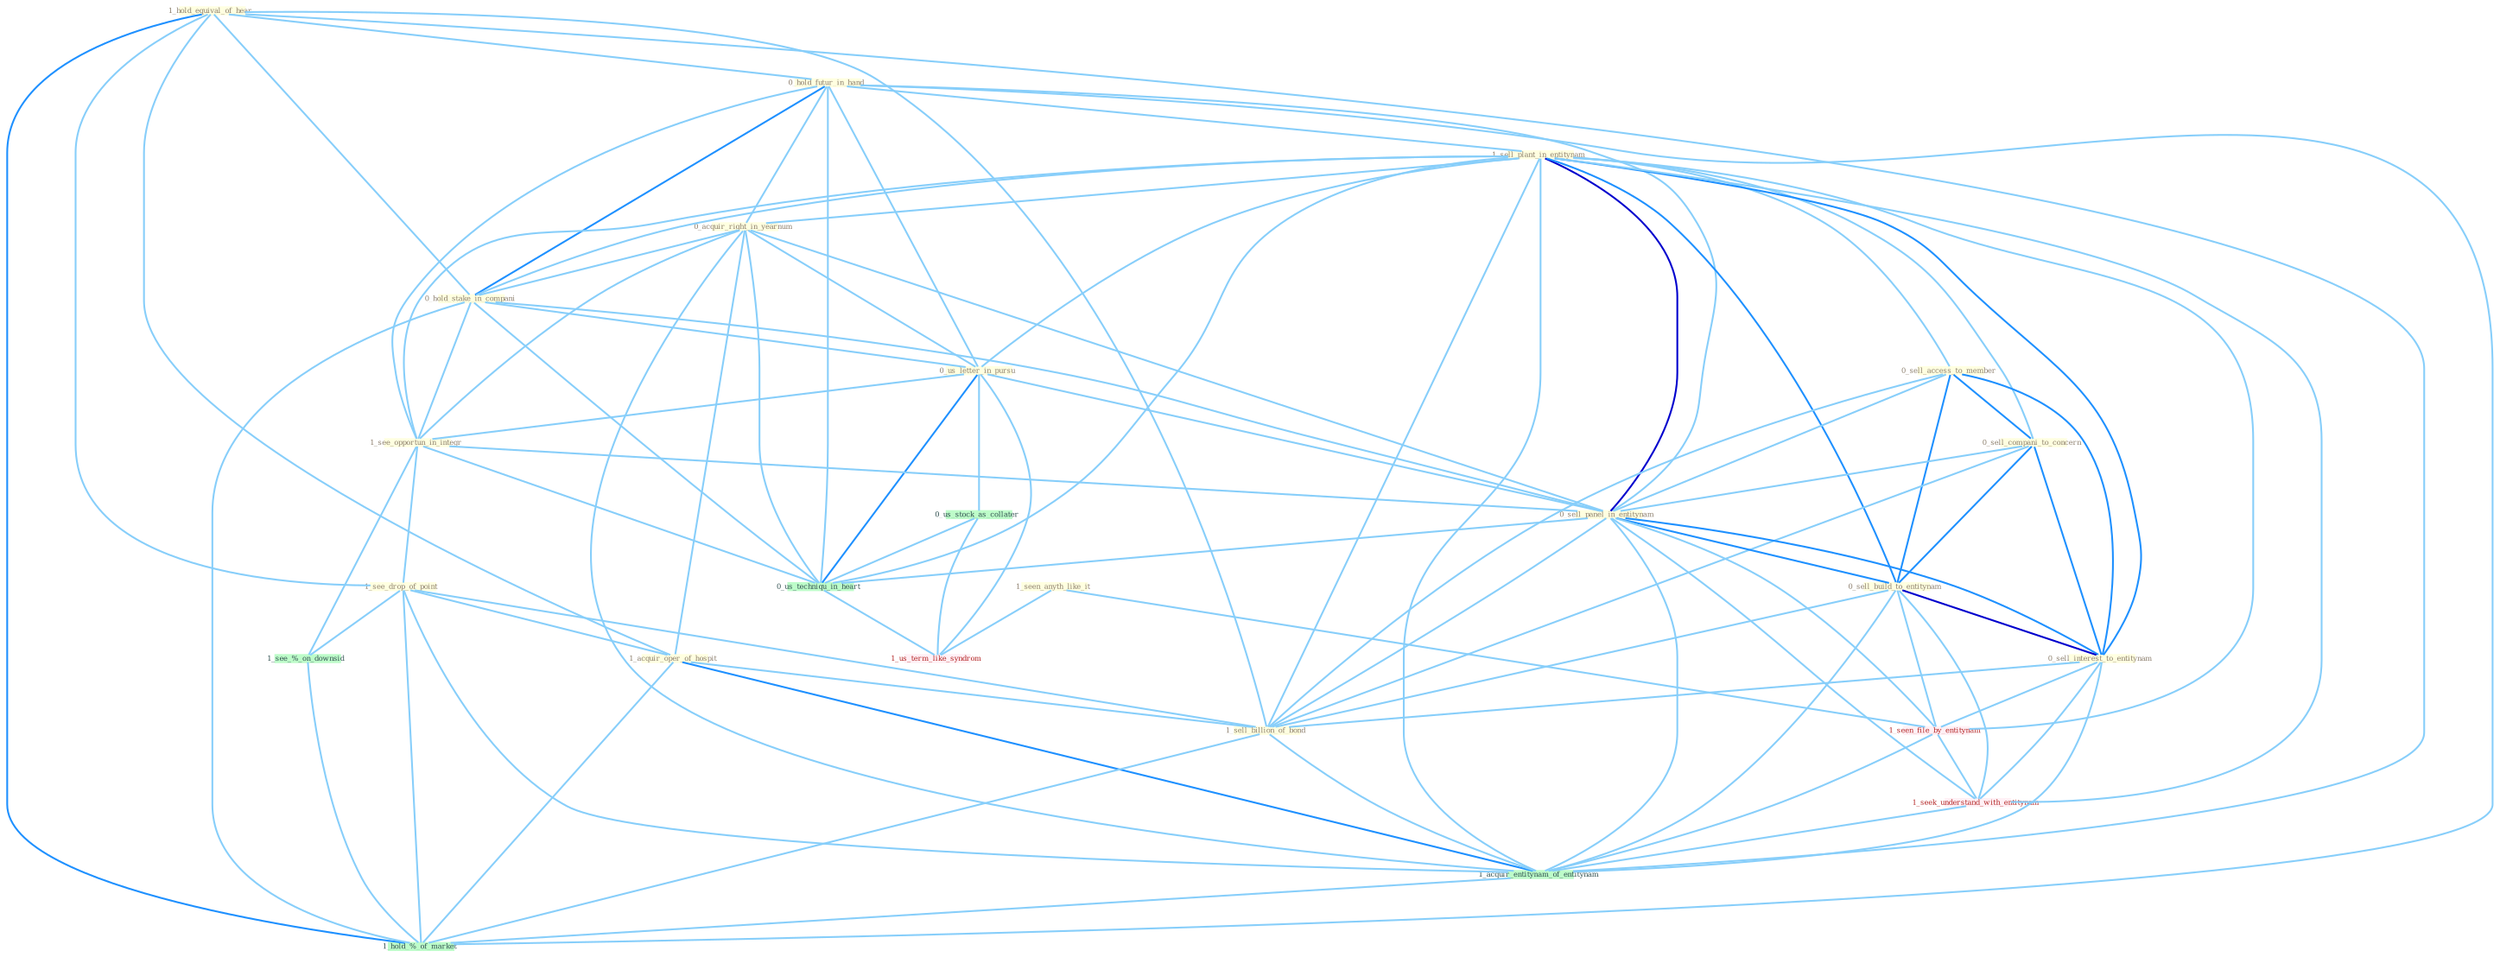Graph G{ 
    node
    [shape=polygon,style=filled,width=.5,height=.06,color="#BDFCC9",fixedsize=true,fontsize=4,
    fontcolor="#2f4f4f"];
    {node
    [color="#ffffe0", fontcolor="#8b7d6b"] "1_hold_equival_of_hear " "0_hold_futur_in_hand " "1_sell_plant_in_entitynam " "0_acquir_right_in_yearnum " "0_hold_stake_in_compani " "0_us_letter_in_pursu " "0_sell_access_to_member " "1_seen_anyth_like_it " "1_see_opportun_in_integr " "0_sell_compani_to_concern " "0_sell_panel_in_entitynam " "1_see_drop_of_point " "1_acquir_oper_of_hospit " "0_sell_build_to_entitynam " "0_sell_interest_to_entitynam " "1_sell_billion_of_bond "}
{node [color="#fff0f5", fontcolor="#b22222"] "1_seen_file_by_entitynam " "1_seek_understand_with_entitynam " "1_us_term_like_syndrom "}
edge [color="#B0E2FF"];

	"1_hold_equival_of_hear " -- "0_hold_futur_in_hand " [w="1", color="#87cefa" ];
	"1_hold_equival_of_hear " -- "0_hold_stake_in_compani " [w="1", color="#87cefa" ];
	"1_hold_equival_of_hear " -- "1_see_drop_of_point " [w="1", color="#87cefa" ];
	"1_hold_equival_of_hear " -- "1_acquir_oper_of_hospit " [w="1", color="#87cefa" ];
	"1_hold_equival_of_hear " -- "1_sell_billion_of_bond " [w="1", color="#87cefa" ];
	"1_hold_equival_of_hear " -- "1_acquir_entitynam_of_entitynam " [w="1", color="#87cefa" ];
	"1_hold_equival_of_hear " -- "1_hold_%_of_market " [w="2", color="#1e90ff" , len=0.8];
	"0_hold_futur_in_hand " -- "1_sell_plant_in_entitynam " [w="1", color="#87cefa" ];
	"0_hold_futur_in_hand " -- "0_acquir_right_in_yearnum " [w="1", color="#87cefa" ];
	"0_hold_futur_in_hand " -- "0_hold_stake_in_compani " [w="2", color="#1e90ff" , len=0.8];
	"0_hold_futur_in_hand " -- "0_us_letter_in_pursu " [w="1", color="#87cefa" ];
	"0_hold_futur_in_hand " -- "1_see_opportun_in_integr " [w="1", color="#87cefa" ];
	"0_hold_futur_in_hand " -- "0_sell_panel_in_entitynam " [w="1", color="#87cefa" ];
	"0_hold_futur_in_hand " -- "0_us_techniqu_in_heart " [w="1", color="#87cefa" ];
	"0_hold_futur_in_hand " -- "1_hold_%_of_market " [w="1", color="#87cefa" ];
	"1_sell_plant_in_entitynam " -- "0_acquir_right_in_yearnum " [w="1", color="#87cefa" ];
	"1_sell_plant_in_entitynam " -- "0_hold_stake_in_compani " [w="1", color="#87cefa" ];
	"1_sell_plant_in_entitynam " -- "0_us_letter_in_pursu " [w="1", color="#87cefa" ];
	"1_sell_plant_in_entitynam " -- "0_sell_access_to_member " [w="1", color="#87cefa" ];
	"1_sell_plant_in_entitynam " -- "1_see_opportun_in_integr " [w="1", color="#87cefa" ];
	"1_sell_plant_in_entitynam " -- "0_sell_compani_to_concern " [w="1", color="#87cefa" ];
	"1_sell_plant_in_entitynam " -- "0_sell_panel_in_entitynam " [w="3", color="#0000cd" , len=0.6];
	"1_sell_plant_in_entitynam " -- "0_sell_build_to_entitynam " [w="2", color="#1e90ff" , len=0.8];
	"1_sell_plant_in_entitynam " -- "0_sell_interest_to_entitynam " [w="2", color="#1e90ff" , len=0.8];
	"1_sell_plant_in_entitynam " -- "1_sell_billion_of_bond " [w="1", color="#87cefa" ];
	"1_sell_plant_in_entitynam " -- "1_seen_file_by_entitynam " [w="1", color="#87cefa" ];
	"1_sell_plant_in_entitynam " -- "1_seek_understand_with_entitynam " [w="1", color="#87cefa" ];
	"1_sell_plant_in_entitynam " -- "1_acquir_entitynam_of_entitynam " [w="1", color="#87cefa" ];
	"1_sell_plant_in_entitynam " -- "0_us_techniqu_in_heart " [w="1", color="#87cefa" ];
	"0_acquir_right_in_yearnum " -- "0_hold_stake_in_compani " [w="1", color="#87cefa" ];
	"0_acquir_right_in_yearnum " -- "0_us_letter_in_pursu " [w="1", color="#87cefa" ];
	"0_acquir_right_in_yearnum " -- "1_see_opportun_in_integr " [w="1", color="#87cefa" ];
	"0_acquir_right_in_yearnum " -- "0_sell_panel_in_entitynam " [w="1", color="#87cefa" ];
	"0_acquir_right_in_yearnum " -- "1_acquir_oper_of_hospit " [w="1", color="#87cefa" ];
	"0_acquir_right_in_yearnum " -- "1_acquir_entitynam_of_entitynam " [w="1", color="#87cefa" ];
	"0_acquir_right_in_yearnum " -- "0_us_techniqu_in_heart " [w="1", color="#87cefa" ];
	"0_hold_stake_in_compani " -- "0_us_letter_in_pursu " [w="1", color="#87cefa" ];
	"0_hold_stake_in_compani " -- "1_see_opportun_in_integr " [w="1", color="#87cefa" ];
	"0_hold_stake_in_compani " -- "0_sell_panel_in_entitynam " [w="1", color="#87cefa" ];
	"0_hold_stake_in_compani " -- "0_us_techniqu_in_heart " [w="1", color="#87cefa" ];
	"0_hold_stake_in_compani " -- "1_hold_%_of_market " [w="1", color="#87cefa" ];
	"0_us_letter_in_pursu " -- "1_see_opportun_in_integr " [w="1", color="#87cefa" ];
	"0_us_letter_in_pursu " -- "0_sell_panel_in_entitynam " [w="1", color="#87cefa" ];
	"0_us_letter_in_pursu " -- "0_us_stock_as_collater " [w="1", color="#87cefa" ];
	"0_us_letter_in_pursu " -- "0_us_techniqu_in_heart " [w="2", color="#1e90ff" , len=0.8];
	"0_us_letter_in_pursu " -- "1_us_term_like_syndrom " [w="1", color="#87cefa" ];
	"0_sell_access_to_member " -- "0_sell_compani_to_concern " [w="2", color="#1e90ff" , len=0.8];
	"0_sell_access_to_member " -- "0_sell_panel_in_entitynam " [w="1", color="#87cefa" ];
	"0_sell_access_to_member " -- "0_sell_build_to_entitynam " [w="2", color="#1e90ff" , len=0.8];
	"0_sell_access_to_member " -- "0_sell_interest_to_entitynam " [w="2", color="#1e90ff" , len=0.8];
	"0_sell_access_to_member " -- "1_sell_billion_of_bond " [w="1", color="#87cefa" ];
	"1_seen_anyth_like_it " -- "1_seen_file_by_entitynam " [w="1", color="#87cefa" ];
	"1_seen_anyth_like_it " -- "1_us_term_like_syndrom " [w="1", color="#87cefa" ];
	"1_see_opportun_in_integr " -- "0_sell_panel_in_entitynam " [w="1", color="#87cefa" ];
	"1_see_opportun_in_integr " -- "1_see_drop_of_point " [w="1", color="#87cefa" ];
	"1_see_opportun_in_integr " -- "0_us_techniqu_in_heart " [w="1", color="#87cefa" ];
	"1_see_opportun_in_integr " -- "1_see_%_on_downsid " [w="1", color="#87cefa" ];
	"0_sell_compani_to_concern " -- "0_sell_panel_in_entitynam " [w="1", color="#87cefa" ];
	"0_sell_compani_to_concern " -- "0_sell_build_to_entitynam " [w="2", color="#1e90ff" , len=0.8];
	"0_sell_compani_to_concern " -- "0_sell_interest_to_entitynam " [w="2", color="#1e90ff" , len=0.8];
	"0_sell_compani_to_concern " -- "1_sell_billion_of_bond " [w="1", color="#87cefa" ];
	"0_sell_panel_in_entitynam " -- "0_sell_build_to_entitynam " [w="2", color="#1e90ff" , len=0.8];
	"0_sell_panel_in_entitynam " -- "0_sell_interest_to_entitynam " [w="2", color="#1e90ff" , len=0.8];
	"0_sell_panel_in_entitynam " -- "1_sell_billion_of_bond " [w="1", color="#87cefa" ];
	"0_sell_panel_in_entitynam " -- "1_seen_file_by_entitynam " [w="1", color="#87cefa" ];
	"0_sell_panel_in_entitynam " -- "1_seek_understand_with_entitynam " [w="1", color="#87cefa" ];
	"0_sell_panel_in_entitynam " -- "1_acquir_entitynam_of_entitynam " [w="1", color="#87cefa" ];
	"0_sell_panel_in_entitynam " -- "0_us_techniqu_in_heart " [w="1", color="#87cefa" ];
	"1_see_drop_of_point " -- "1_acquir_oper_of_hospit " [w="1", color="#87cefa" ];
	"1_see_drop_of_point " -- "1_sell_billion_of_bond " [w="1", color="#87cefa" ];
	"1_see_drop_of_point " -- "1_acquir_entitynam_of_entitynam " [w="1", color="#87cefa" ];
	"1_see_drop_of_point " -- "1_see_%_on_downsid " [w="1", color="#87cefa" ];
	"1_see_drop_of_point " -- "1_hold_%_of_market " [w="1", color="#87cefa" ];
	"1_acquir_oper_of_hospit " -- "1_sell_billion_of_bond " [w="1", color="#87cefa" ];
	"1_acquir_oper_of_hospit " -- "1_acquir_entitynam_of_entitynam " [w="2", color="#1e90ff" , len=0.8];
	"1_acquir_oper_of_hospit " -- "1_hold_%_of_market " [w="1", color="#87cefa" ];
	"0_sell_build_to_entitynam " -- "0_sell_interest_to_entitynam " [w="3", color="#0000cd" , len=0.6];
	"0_sell_build_to_entitynam " -- "1_sell_billion_of_bond " [w="1", color="#87cefa" ];
	"0_sell_build_to_entitynam " -- "1_seen_file_by_entitynam " [w="1", color="#87cefa" ];
	"0_sell_build_to_entitynam " -- "1_seek_understand_with_entitynam " [w="1", color="#87cefa" ];
	"0_sell_build_to_entitynam " -- "1_acquir_entitynam_of_entitynam " [w="1", color="#87cefa" ];
	"0_sell_interest_to_entitynam " -- "1_sell_billion_of_bond " [w="1", color="#87cefa" ];
	"0_sell_interest_to_entitynam " -- "1_seen_file_by_entitynam " [w="1", color="#87cefa" ];
	"0_sell_interest_to_entitynam " -- "1_seek_understand_with_entitynam " [w="1", color="#87cefa" ];
	"0_sell_interest_to_entitynam " -- "1_acquir_entitynam_of_entitynam " [w="1", color="#87cefa" ];
	"1_sell_billion_of_bond " -- "1_acquir_entitynam_of_entitynam " [w="1", color="#87cefa" ];
	"1_sell_billion_of_bond " -- "1_hold_%_of_market " [w="1", color="#87cefa" ];
	"1_seen_file_by_entitynam " -- "1_seek_understand_with_entitynam " [w="1", color="#87cefa" ];
	"1_seen_file_by_entitynam " -- "1_acquir_entitynam_of_entitynam " [w="1", color="#87cefa" ];
	"0_us_stock_as_collater " -- "0_us_techniqu_in_heart " [w="1", color="#87cefa" ];
	"0_us_stock_as_collater " -- "1_us_term_like_syndrom " [w="1", color="#87cefa" ];
	"1_seek_understand_with_entitynam " -- "1_acquir_entitynam_of_entitynam " [w="1", color="#87cefa" ];
	"1_acquir_entitynam_of_entitynam " -- "1_hold_%_of_market " [w="1", color="#87cefa" ];
	"0_us_techniqu_in_heart " -- "1_us_term_like_syndrom " [w="1", color="#87cefa" ];
	"1_see_%_on_downsid " -- "1_hold_%_of_market " [w="1", color="#87cefa" ];
}